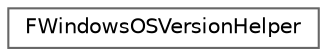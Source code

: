 digraph "Graphical Class Hierarchy"
{
 // INTERACTIVE_SVG=YES
 // LATEX_PDF_SIZE
  bgcolor="transparent";
  edge [fontname=Helvetica,fontsize=10,labelfontname=Helvetica,labelfontsize=10];
  node [fontname=Helvetica,fontsize=10,shape=box,height=0.2,width=0.4];
  rankdir="LR";
  Node0 [id="Node000000",label="FWindowsOSVersionHelper",height=0.2,width=0.4,color="grey40", fillcolor="white", style="filled",URL="$d3/d90/structFWindowsOSVersionHelper.html",tooltip="Helper struct used to get the string version of the Windows version."];
}
